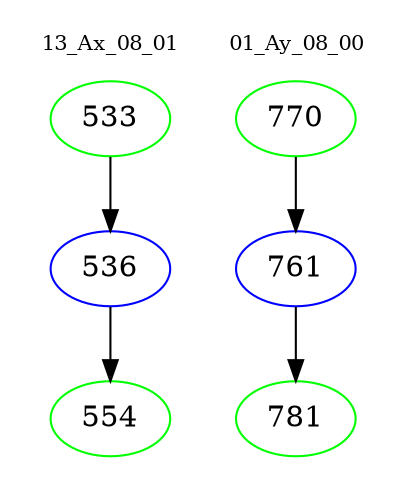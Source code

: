 digraph{
subgraph cluster_0 {
color = white
label = "13_Ax_08_01";
fontsize=10;
T0_533 [label="533", color="green"]
T0_533 -> T0_536 [color="black"]
T0_536 [label="536", color="blue"]
T0_536 -> T0_554 [color="black"]
T0_554 [label="554", color="green"]
}
subgraph cluster_1 {
color = white
label = "01_Ay_08_00";
fontsize=10;
T1_770 [label="770", color="green"]
T1_770 -> T1_761 [color="black"]
T1_761 [label="761", color="blue"]
T1_761 -> T1_781 [color="black"]
T1_781 [label="781", color="green"]
}
}
